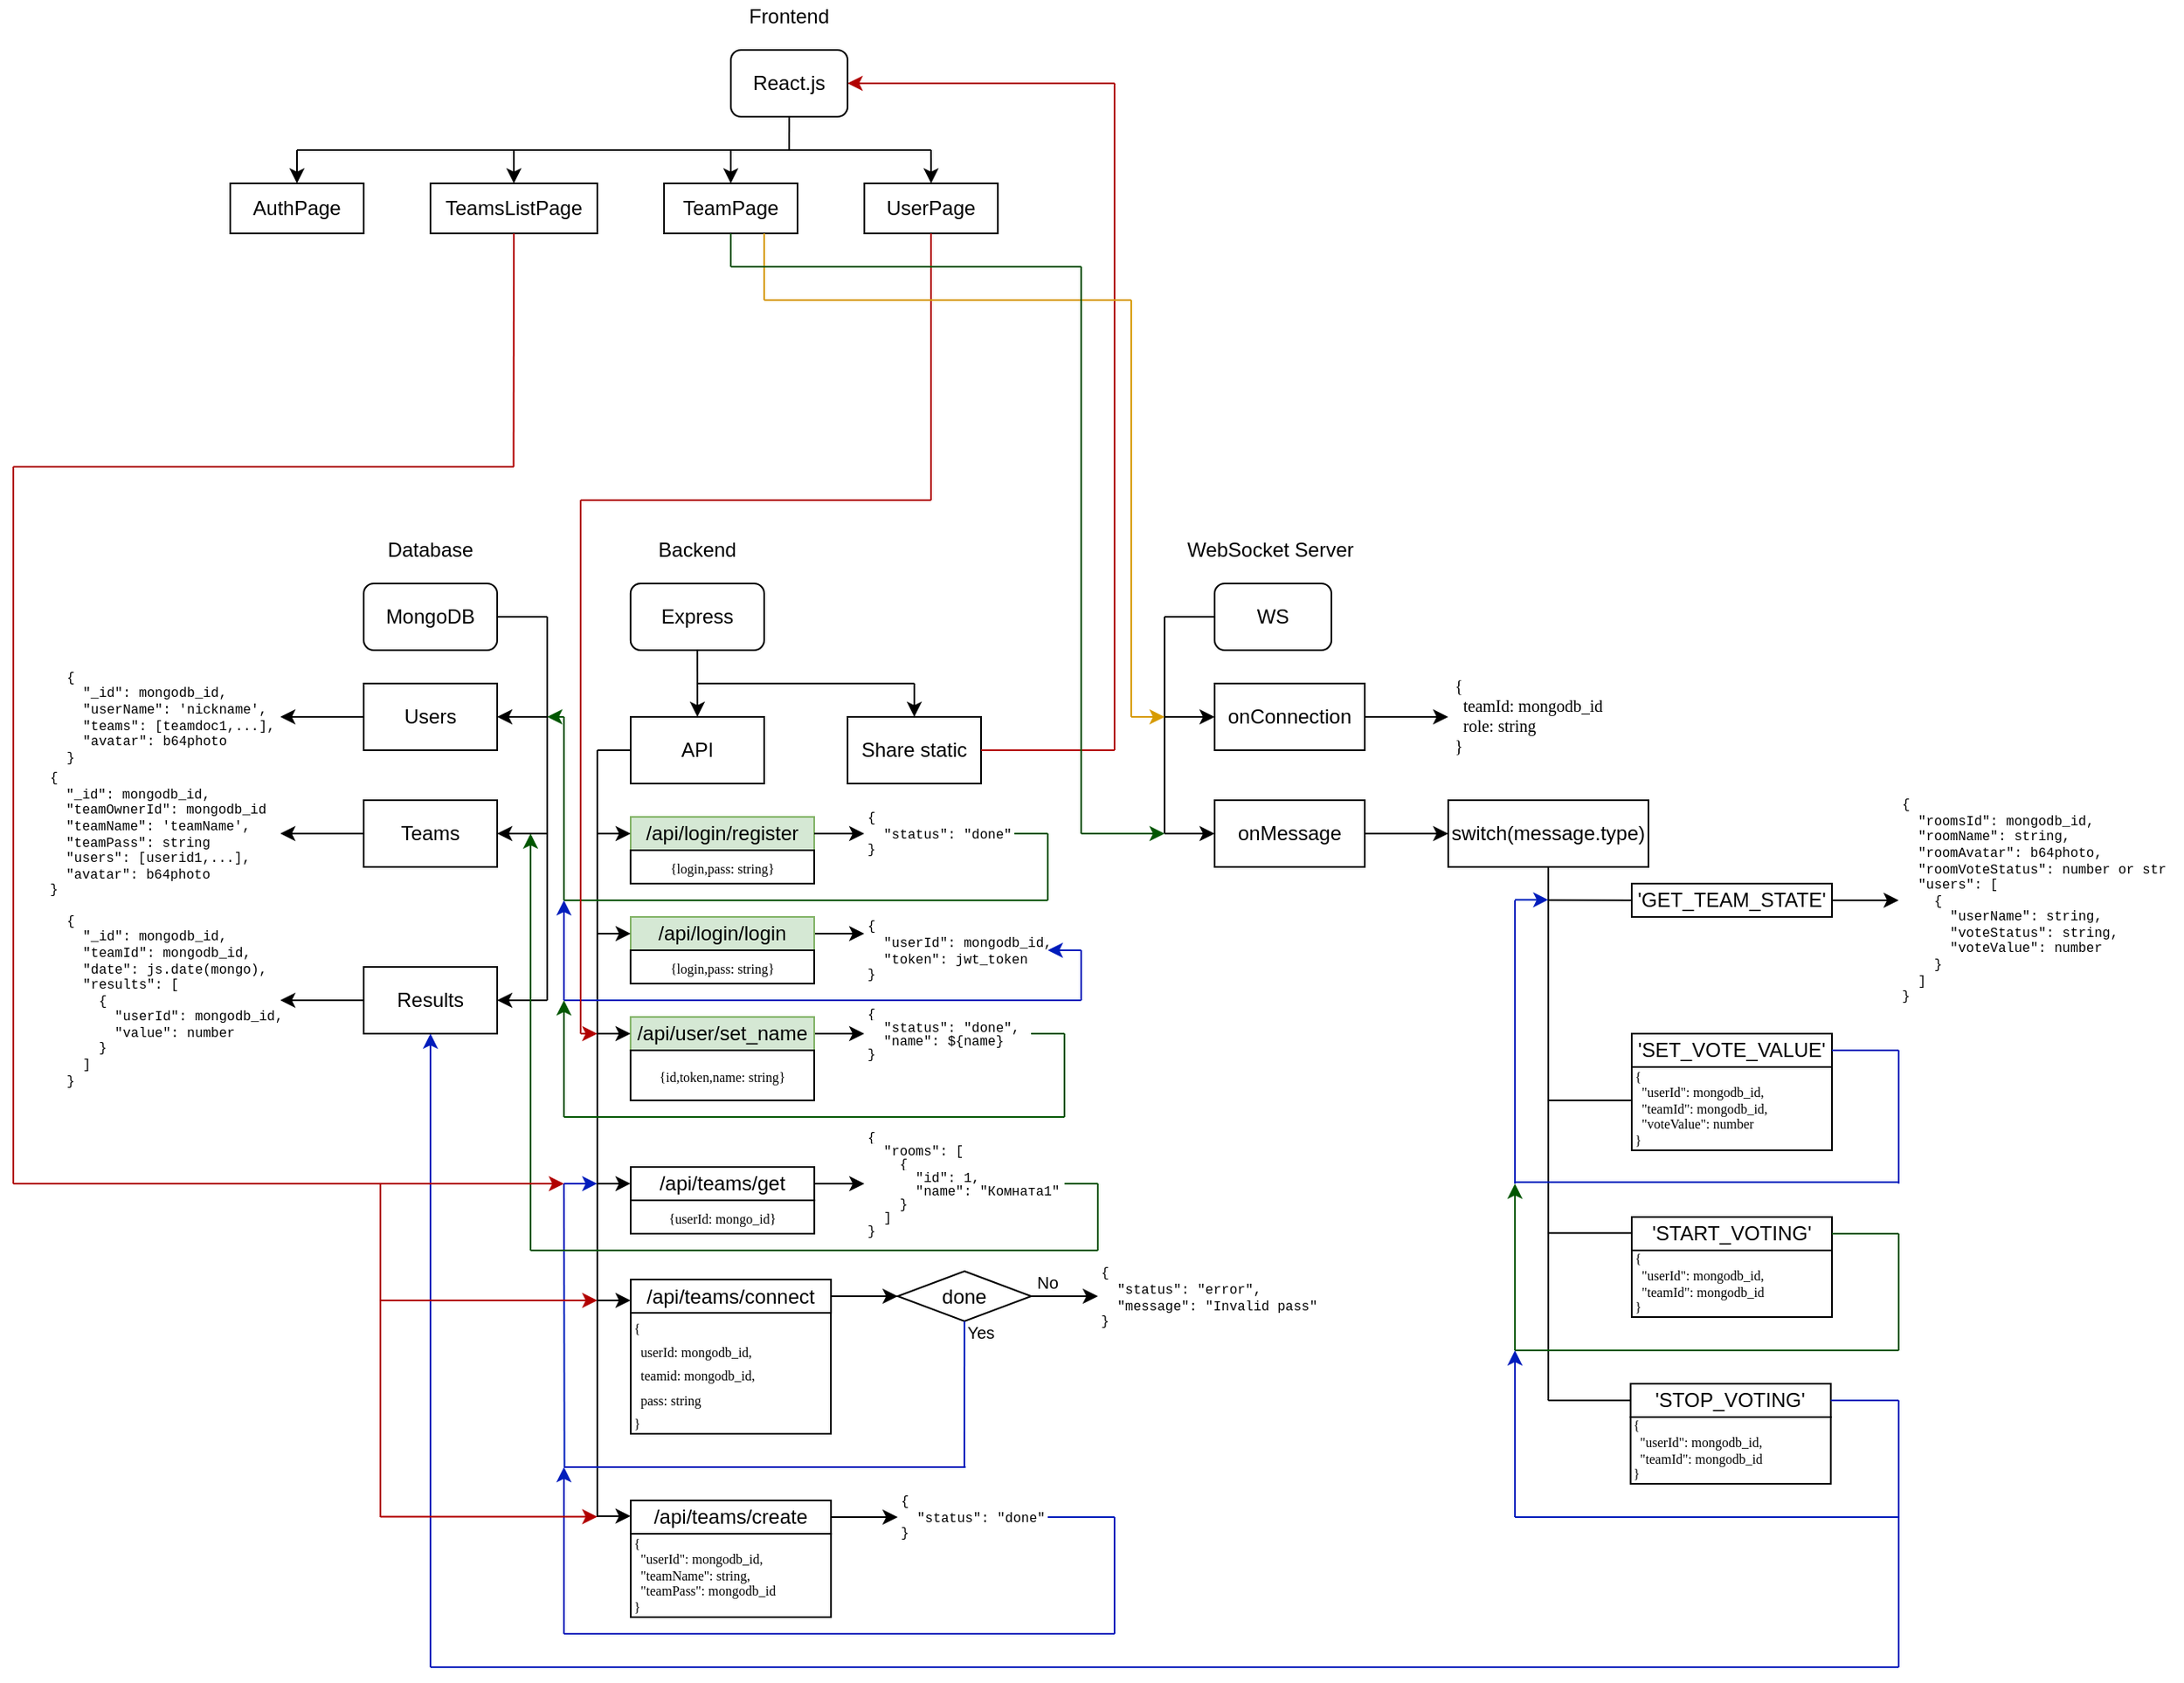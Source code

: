 <mxfile version="12.4.2" type="device" pages="1"><diagram id="oqWK3I_0CHw4mxPbnRMD" name="Planning Poker"><mxGraphModel dx="677" dy="1560" grid="1" gridSize="10" guides="1" tooltips="1" connect="1" arrows="1" fold="1" page="1" pageScale="1" pageWidth="827" pageHeight="1169" math="0" shadow="0"><root><mxCell id="0"/><mxCell id="1" parent="0"/><mxCell id="MlrkvSgmMWISYSeaWfEt-1" value="Backend" style="text;html=1;strokeColor=none;fillColor=none;align=center;verticalAlign=middle;whiteSpace=wrap;rounded=0;" parent="1" vertex="1"><mxGeometry x="550" y="-800" width="60" height="20" as="geometry"/></mxCell><mxCell id="MlrkvSgmMWISYSeaWfEt-4" value="WS" style="rounded=1;whiteSpace=wrap;html=1;" parent="1" vertex="1"><mxGeometry x="890" y="-770" width="70" height="40" as="geometry"/></mxCell><mxCell id="MlrkvSgmMWISYSeaWfEt-18" style="edgeStyle=orthogonalEdgeStyle;rounded=0;orthogonalLoop=1;jettySize=auto;html=1;exitX=1;exitY=0.5;exitDx=0;exitDy=0;entryX=0;entryY=0.5;entryDx=0;entryDy=0;" parent="1" source="MlrkvSgmMWISYSeaWfEt-16" edge="1"><mxGeometry relative="1" as="geometry"><mxPoint x="1030" y="-690" as="targetPoint"/></mxGeometry></mxCell><mxCell id="MlrkvSgmMWISYSeaWfEt-16" value="onConnection" style="rounded=0;whiteSpace=wrap;html=1;" parent="1" vertex="1"><mxGeometry x="890" y="-710" width="90" height="40" as="geometry"/></mxCell><mxCell id="MlrkvSgmMWISYSeaWfEt-21" style="edgeStyle=orthogonalEdgeStyle;rounded=0;orthogonalLoop=1;jettySize=auto;html=1;exitX=1;exitY=0.5;exitDx=0;exitDy=0;entryX=0;entryY=0.5;entryDx=0;entryDy=0;" parent="1" source="MlrkvSgmMWISYSeaWfEt-19" target="MlrkvSgmMWISYSeaWfEt-20" edge="1"><mxGeometry relative="1" as="geometry"/></mxCell><mxCell id="MlrkvSgmMWISYSeaWfEt-19" value="onMessage" style="rounded=0;whiteSpace=wrap;html=1;" parent="1" vertex="1"><mxGeometry x="890" y="-640" width="90" height="40" as="geometry"/></mxCell><mxCell id="MlrkvSgmMWISYSeaWfEt-20" value="switch(message.type)" style="rounded=0;whiteSpace=wrap;html=1;" parent="1" vertex="1"><mxGeometry x="1030" y="-640" width="120" height="40" as="geometry"/></mxCell><mxCell id="MlrkvSgmMWISYSeaWfEt-22" value="" style="endArrow=none;html=1;entryX=0.5;entryY=1;entryDx=0;entryDy=0;" parent="1" target="MlrkvSgmMWISYSeaWfEt-20" edge="1"><mxGeometry width="50" height="50" relative="1" as="geometry"><mxPoint x="1090" y="-280" as="sourcePoint"/><mxPoint x="1083" y="-550" as="targetPoint"/></mxGeometry></mxCell><mxCell id="MlrkvSgmMWISYSeaWfEt-23" value="" style="endArrow=none;html=1;" parent="1" edge="1"><mxGeometry width="50" height="50" relative="1" as="geometry"><mxPoint x="1090" y="-580.1" as="sourcePoint"/><mxPoint x="1140" y="-580.055" as="targetPoint"/></mxGeometry></mxCell><mxCell id="MlrkvSgmMWISYSeaWfEt-27" value="" style="endArrow=none;html=1;entryX=0;entryY=0.5;entryDx=0;entryDy=0;" parent="1" target="MlrkvSgmMWISYSeaWfEt-4" edge="1"><mxGeometry width="50" height="50" relative="1" as="geometry"><mxPoint x="860" y="-750" as="sourcePoint"/><mxPoint x="840" y="-740" as="targetPoint"/></mxGeometry></mxCell><mxCell id="MlrkvSgmMWISYSeaWfEt-28" value="" style="endArrow=none;html=1;" parent="1" edge="1"><mxGeometry width="50" height="50" relative="1" as="geometry"><mxPoint x="860" y="-620" as="sourcePoint"/><mxPoint x="860" y="-750" as="targetPoint"/></mxGeometry></mxCell><mxCell id="MlrkvSgmMWISYSeaWfEt-29" value="" style="endArrow=classic;html=1;entryX=0;entryY=0.5;entryDx=0;entryDy=0;" parent="1" target="MlrkvSgmMWISYSeaWfEt-16" edge="1"><mxGeometry width="50" height="50" relative="1" as="geometry"><mxPoint x="860" y="-690" as="sourcePoint"/><mxPoint x="910" y="-740" as="targetPoint"/></mxGeometry></mxCell><mxCell id="MlrkvSgmMWISYSeaWfEt-31" value="" style="endArrow=classic;html=1;entryX=0;entryY=0.5;entryDx=0;entryDy=0;" parent="1" target="MlrkvSgmMWISYSeaWfEt-19" edge="1"><mxGeometry width="50" height="50" relative="1" as="geometry"><mxPoint x="860" y="-620" as="sourcePoint"/><mxPoint x="910" y="-670" as="targetPoint"/></mxGeometry></mxCell><mxCell id="v33oi01ubIaCgKo_SP07-1" value="MongoDB" style="rounded=1;whiteSpace=wrap;html=1;" parent="1" vertex="1"><mxGeometry x="380" y="-770" width="80" height="40" as="geometry"/></mxCell><mxCell id="v33oi01ubIaCgKo_SP07-2" value="Users" style="rounded=0;whiteSpace=wrap;html=1;" parent="1" vertex="1"><mxGeometry x="380" y="-710" width="80" height="40" as="geometry"/></mxCell><mxCell id="v33oi01ubIaCgKo_SP07-3" value="" style="endArrow=none;html=1;exitX=1;exitY=0.5;exitDx=0;exitDy=0;" parent="1" source="v33oi01ubIaCgKo_SP07-1" edge="1"><mxGeometry width="50" height="50" relative="1" as="geometry"><mxPoint x="480" y="-760" as="sourcePoint"/><mxPoint x="490" y="-750" as="targetPoint"/></mxGeometry></mxCell><mxCell id="v33oi01ubIaCgKo_SP07-4" value="" style="endArrow=none;html=1;" parent="1" edge="1"><mxGeometry width="50" height="50" relative="1" as="geometry"><mxPoint x="490" y="-520" as="sourcePoint"/><mxPoint x="490" y="-750" as="targetPoint"/></mxGeometry></mxCell><mxCell id="v33oi01ubIaCgKo_SP07-5" value="" style="endArrow=classic;html=1;entryX=1;entryY=0.5;entryDx=0;entryDy=0;" parent="1" target="v33oi01ubIaCgKo_SP07-2" edge="1"><mxGeometry width="50" height="50" relative="1" as="geometry"><mxPoint x="490" y="-690" as="sourcePoint"/><mxPoint x="230" y="-750" as="targetPoint"/></mxGeometry></mxCell><mxCell id="v33oi01ubIaCgKo_SP07-6" value="&amp;nbsp;" style="text;html=1;align=center;verticalAlign=middle;resizable=0;points=[];;autosize=1;" parent="1" vertex="1"><mxGeometry x="481" y="-660" width="20" height="20" as="geometry"/></mxCell><mxCell id="v33oi01ubIaCgKo_SP07-8" value="" style="endArrow=classic;html=1;exitX=0;exitY=0.5;exitDx=0;exitDy=0;entryX=1;entryY=0.5;entryDx=0;entryDy=0;" parent="1" source="v33oi01ubIaCgKo_SP07-2" target="v33oi01ubIaCgKo_SP07-12" edge="1"><mxGeometry width="50" height="50" relative="1" as="geometry"><mxPoint x="200" y="-730" as="sourcePoint"/><mxPoint x="330" y="-690" as="targetPoint"/></mxGeometry></mxCell><mxCell id="v33oi01ubIaCgKo_SP07-11" value="Database" style="text;html=1;strokeColor=none;fillColor=none;align=center;verticalAlign=middle;whiteSpace=wrap;rounded=0;" parent="1" vertex="1"><mxGeometry x="390" y="-800" width="60" height="20" as="geometry"/></mxCell><mxCell id="v33oi01ubIaCgKo_SP07-12" value="&lt;div style=&quot;font-family: &amp;#34;jetbrains mono&amp;#34; , &amp;#34;consolas&amp;#34; , &amp;#34;courier new&amp;#34; , monospace ; line-height: 120% ; white-space: pre ; font-size: 8px&quot;&gt;&lt;div&gt;&lt;span style=&quot;background-color: rgb(255 , 255 , 255)&quot;&gt;{&lt;/span&gt;&lt;/div&gt;&lt;div&gt;&lt;span style=&quot;background-color: rgb(255 , 255 , 255)&quot;&gt;&amp;nbsp;&amp;nbsp;&quot;_id&quot;: mongodb_id,&lt;/span&gt;&lt;/div&gt;&lt;div&gt;&lt;span style=&quot;background-color: rgb(255 , 255 , 255)&quot;&gt;  &quot;userName&quot;: 'nickname',&lt;/span&gt;&lt;/div&gt;&lt;div&gt;&lt;span style=&quot;background-color: rgb(255 , 255 , 255)&quot;&gt;  &quot;teams&quot;: [teamdoc1,...],&lt;/span&gt;&lt;/div&gt;&lt;div&gt;&lt;span style=&quot;background-color: rgb(255 , 255 , 255)&quot;&gt;  &quot;avatar&quot;: b64photo&lt;/span&gt;&lt;/div&gt;&lt;div&gt;&lt;span style=&quot;background-color: rgb(255 , 255 , 255)&quot;&gt;}&lt;/span&gt;&lt;/div&gt;&lt;/div&gt;" style="text;html=1;strokeColor=none;fillColor=none;align=left;verticalAlign=middle;whiteSpace=wrap;rounded=0;" parent="1" vertex="1"><mxGeometry x="200" y="-715" width="130" height="50" as="geometry"/></mxCell><mxCell id="v33oi01ubIaCgKo_SP07-16" style="edgeStyle=orthogonalEdgeStyle;rounded=0;orthogonalLoop=1;jettySize=auto;html=1;entryX=1;entryY=0.5;entryDx=0;entryDy=0;" parent="1" source="v33oi01ubIaCgKo_SP07-13" target="v33oi01ubIaCgKo_SP07-15" edge="1"><mxGeometry relative="1" as="geometry"/></mxCell><mxCell id="v33oi01ubIaCgKo_SP07-13" value="Teams" style="rounded=0;whiteSpace=wrap;html=1;" parent="1" vertex="1"><mxGeometry x="380" y="-640" width="80" height="40" as="geometry"/></mxCell><mxCell id="v33oi01ubIaCgKo_SP07-14" value="" style="endArrow=classic;html=1;entryX=1;entryY=0.5;entryDx=0;entryDy=0;" parent="1" target="v33oi01ubIaCgKo_SP07-13" edge="1"><mxGeometry width="50" height="50" relative="1" as="geometry"><mxPoint x="490" y="-620" as="sourcePoint"/><mxPoint x="560" y="-590" as="targetPoint"/></mxGeometry></mxCell><mxCell id="v33oi01ubIaCgKo_SP07-15" value="&lt;div style=&quot;font-family: &amp;#34;jetbrains mono&amp;#34; , &amp;#34;consolas&amp;#34; , &amp;#34;courier new&amp;#34; , monospace ; line-height: 120% ; white-space: pre ; font-size: 8px&quot;&gt;&lt;div&gt;&lt;span style=&quot;background-color: rgb(255 , 255 , 255)&quot;&gt;{&lt;/span&gt;&lt;/div&gt;&lt;div&gt;&lt;span style=&quot;background-color: rgb(255 , 255 , 255)&quot;&gt;&amp;nbsp;&amp;nbsp;&quot;_id&quot;: mongodb_id,&lt;/span&gt;&lt;/div&gt;&lt;div&gt;&lt;span style=&quot;background-color: rgb(255 , 255 , 255)&quot;&gt;  &quot;teamOwnerId&quot;: mongodb_id&lt;/span&gt;&lt;/div&gt;&lt;div&gt;&lt;span style=&quot;background-color: rgb(255 , 255 , 255)&quot;&gt;  &quot;teamName&quot;: 'teamName',&lt;/span&gt;&lt;/div&gt;&lt;div&gt;&lt;span style=&quot;background-color: rgb(255 , 255 , 255)&quot;&gt;  &quot;teamPass&quot;: string&lt;/span&gt;&lt;/div&gt;&lt;div&gt;&lt;span style=&quot;background-color: rgb(255 , 255 , 255)&quot;&gt;  &quot;users&quot;: [userid1,...],&lt;/span&gt;&lt;/div&gt;&lt;div&gt;&lt;span style=&quot;background-color: rgb(255 , 255 , 255)&quot;&gt;  &quot;avatar&quot;: b64photo&lt;/span&gt;&lt;/div&gt;&lt;div&gt;&lt;span style=&quot;background-color: rgb(255 , 255 , 255)&quot;&gt;}&lt;/span&gt;&lt;/div&gt;&lt;/div&gt;" style="text;html=1;strokeColor=none;fillColor=none;align=left;verticalAlign=middle;whiteSpace=wrap;rounded=0;" parent="1" vertex="1"><mxGeometry x="190" y="-657.5" width="140" height="75" as="geometry"/></mxCell><mxCell id="v33oi01ubIaCgKo_SP07-20" style="edgeStyle=orthogonalEdgeStyle;rounded=0;orthogonalLoop=1;jettySize=auto;html=1;entryX=1;entryY=0.5;entryDx=0;entryDy=0;" parent="1" source="v33oi01ubIaCgKo_SP07-17" target="v33oi01ubIaCgKo_SP07-19" edge="1"><mxGeometry relative="1" as="geometry"/></mxCell><mxCell id="v33oi01ubIaCgKo_SP07-17" value="Results" style="rounded=0;whiteSpace=wrap;html=1;" parent="1" vertex="1"><mxGeometry x="380" y="-540" width="80" height="40" as="geometry"/></mxCell><mxCell id="v33oi01ubIaCgKo_SP07-18" value="" style="endArrow=classic;html=1;entryX=1;entryY=0.5;entryDx=0;entryDy=0;" parent="1" target="v33oi01ubIaCgKo_SP07-17" edge="1"><mxGeometry width="50" height="50" relative="1" as="geometry"><mxPoint x="490" y="-520" as="sourcePoint"/><mxPoint x="540" y="-620" as="targetPoint"/></mxGeometry></mxCell><mxCell id="v33oi01ubIaCgKo_SP07-19" value="&lt;div style=&quot;font-family: &amp;#34;jetbrains mono&amp;#34; , &amp;#34;consolas&amp;#34; , &amp;#34;courier new&amp;#34; , monospace ; line-height: 120% ; white-space: pre ; font-size: 8px&quot;&gt;&lt;div&gt;&lt;span style=&quot;background-color: rgb(255 , 255 , 255)&quot;&gt;{&lt;/span&gt;&lt;/div&gt;&lt;div&gt;&lt;span style=&quot;background-color: rgb(255 , 255 , 255)&quot;&gt;&amp;nbsp;&amp;nbsp;&quot;_id&quot;: mongodb_id,&lt;/span&gt;&lt;/div&gt;&lt;div&gt;&lt;span style=&quot;background-color: rgb(255 , 255 , 255)&quot;&gt;  &quot;teamId&quot;: mongodb_id,&lt;/span&gt;&lt;/div&gt;&lt;div&gt;&lt;span style=&quot;background-color: rgb(255 , 255 , 255)&quot;&gt;  &quot;date&quot;: js.date(mongo),&lt;/span&gt;&lt;/div&gt;&lt;div&gt;&lt;span style=&quot;background-color: rgb(255 , 255 , 255)&quot;&gt;  &quot;results&quot;: [&lt;/span&gt;&lt;/div&gt;&lt;div&gt;&lt;span style=&quot;background-color: rgb(255 , 255 , 255)&quot;&gt;    {&lt;/span&gt;&lt;/div&gt;&lt;div&gt;&lt;span style=&quot;background-color: rgb(255 , 255 , 255)&quot;&gt;      &quot;userId&quot;: &lt;/span&gt;&lt;span style=&quot;background-color: rgb(255 , 255 , 255)&quot;&gt;mongodb_id,&lt;/span&gt;&lt;/div&gt;&lt;div&gt;&lt;span style=&quot;background-color: rgb(255 , 255 , 255)&quot;&gt;      &quot;value&quot;: number&lt;/span&gt;&lt;/div&gt;&lt;div&gt;&lt;span style=&quot;background-color: rgb(255 , 255 , 255)&quot;&gt;    }&lt;/span&gt;&lt;/div&gt;&lt;div&gt;&lt;span style=&quot;background-color: rgb(255 , 255 , 255)&quot;&gt;  ]&lt;/span&gt;&lt;/div&gt;&lt;div&gt;&lt;span style=&quot;background-color: rgb(255 , 255 , 255)&quot;&gt;}&lt;/span&gt;&lt;/div&gt;&lt;/div&gt;" style="text;html=1;strokeColor=none;fillColor=none;align=left;verticalAlign=middle;whiteSpace=wrap;rounded=0;" parent="1" vertex="1"><mxGeometry x="200" y="-570" width="130" height="100" as="geometry"/></mxCell><mxCell id="v33oi01ubIaCgKo_SP07-22" value="" style="endArrow=none;html=1;entryX=0;entryY=0.5;entryDx=0;entryDy=0;" parent="1" edge="1"><mxGeometry width="50" height="50" relative="1" as="geometry"><mxPoint x="1090" y="-460" as="sourcePoint"/><mxPoint x="1140" y="-460" as="targetPoint"/></mxGeometry></mxCell><mxCell id="v33oi01ubIaCgKo_SP07-36" value="" style="endArrow=none;html=1;fillColor=#0050ef;strokeColor=#001DBC;" parent="1" edge="1"><mxGeometry width="50" height="50" relative="1" as="geometry"><mxPoint x="500.31" y="-240" as="sourcePoint"/><mxPoint x="500" y="-410" as="targetPoint"/></mxGeometry></mxCell><mxCell id="v33oi01ubIaCgKo_SP07-45" style="edgeStyle=orthogonalEdgeStyle;rounded=0;orthogonalLoop=1;jettySize=auto;html=1;exitX=1;exitY=0.5;exitDx=0;exitDy=0;entryX=0;entryY=0.5;entryDx=0;entryDy=0;" parent="1" source="v33oi01ubIaCgKo_SP07-39" target="v33oi01ubIaCgKo_SP07-44" edge="1"><mxGeometry relative="1" as="geometry"/></mxCell><mxCell id="v33oi01ubIaCgKo_SP07-39" value="'GET_TEAM_STATE'" style="text;html=1;strokeColor=#000000;fillColor=none;align=center;verticalAlign=middle;whiteSpace=wrap;rounded=0;" parent="1" vertex="1"><mxGeometry x="1140" y="-590" width="120" height="20" as="geometry"/></mxCell><mxCell id="v33oi01ubIaCgKo_SP07-44" value="&lt;div style=&quot;font-family: &amp;#34;jetbrains mono&amp;#34; , &amp;#34;consolas&amp;#34; , &amp;#34;courier new&amp;#34; , monospace ; line-height: 120% ; white-space: pre ; font-size: 8px&quot;&gt;&lt;div&gt;&lt;span style=&quot;background-color: rgb(255 , 255 , 255)&quot;&gt;{&lt;/span&gt;&lt;/div&gt;&lt;div&gt;&lt;span style=&quot;background-color: rgb(255 , 255 , 255)&quot;&gt;&amp;nbsp;&amp;nbsp;&quot;roomsId&quot;:&amp;nbsp;mongodb_id,&lt;/span&gt;&lt;/div&gt;&lt;div&gt;&lt;span style=&quot;background-color: rgb(255 , 255 , 255)&quot;&gt;  &quot;roomName&quot;: string,&lt;/span&gt;&lt;/div&gt;&lt;div&gt;&lt;span style=&quot;background-color: rgb(255 , 255 , 255)&quot;&gt;  &quot;roomAvatar&quot;: b64photo,&lt;/span&gt;&lt;/div&gt;&lt;div&gt;&lt;span style=&quot;background-color: rgb(255 , 255 , 255)&quot;&gt;  &quot;roomVoteStatus&quot;: number or str&lt;/span&gt;&lt;/div&gt;&lt;div&gt;&lt;span style=&quot;background-color: rgb(255 , 255 , 255)&quot;&gt;  &quot;users&quot;: [&lt;/span&gt;&lt;/div&gt;&lt;div&gt;&lt;span style=&quot;background-color: rgb(255 , 255 , 255)&quot;&gt;    {&lt;/span&gt;&lt;/div&gt;&lt;div&gt;&lt;span style=&quot;background-color: rgb(255 , 255 , 255)&quot;&gt;      &quot;userName&quot;: string,&lt;/span&gt;&lt;/div&gt;&lt;div&gt;&lt;span style=&quot;background-color: rgb(255 , 255 , 255)&quot;&gt;      &quot;voteStatus&quot;: string,&lt;/span&gt;&lt;/div&gt;&lt;div&gt;&lt;span style=&quot;background-color: rgb(255 , 255 , 255)&quot;&gt;      &quot;voteValue&quot;: number &lt;/span&gt;&lt;/div&gt;&lt;div&gt;&lt;span style=&quot;background-color: rgb(255 , 255 , 255)&quot;&gt;    }&lt;/span&gt;&lt;/div&gt;&lt;div&gt;&lt;span style=&quot;background-color: rgb(255 , 255 , 255)&quot;&gt;  ]&lt;/span&gt;&lt;/div&gt;&lt;div&gt;&lt;span style=&quot;background-color: rgb(255 , 255 , 255)&quot;&gt;}&lt;/span&gt;&lt;/div&gt;&lt;/div&gt;" style="text;html=1;strokeColor=none;fillColor=none;align=left;verticalAlign=middle;whiteSpace=wrap;rounded=0;" parent="1" vertex="1"><mxGeometry x="1300" y="-640" width="170" height="120" as="geometry"/></mxCell><mxCell id="v33oi01ubIaCgKo_SP07-46" value="&lt;div style=&quot;line-height: 120% ; white-space: pre ; font-size: 10px&quot;&gt;&lt;font face=&quot;JetBrains Mono&quot;&gt;&lt;span style=&quot;white-space: normal&quot;&gt;{&lt;/span&gt;&lt;br style=&quot;white-space: normal&quot;&gt;&lt;span style=&quot;white-space: normal&quot;&gt;&amp;nbsp; teamId: mongodb_id&lt;/span&gt;&lt;br style=&quot;white-space: normal&quot;&gt;&lt;span style=&quot;white-space: normal&quot;&gt;&amp;nbsp; role: string&lt;/span&gt;&lt;br style=&quot;white-space: normal&quot;&gt;&lt;span style=&quot;white-space: normal&quot;&gt;}&lt;/span&gt;&lt;/font&gt;&lt;font face=&quot;jetbrains mono, consolas, courier new, monospace&quot;&gt;&lt;br&gt;&lt;/font&gt;&lt;/div&gt;" style="text;html=1;strokeColor=none;fillColor=none;align=left;verticalAlign=middle;whiteSpace=wrap;rounded=0;" parent="1" vertex="1"><mxGeometry x="1031.5" y="-715" width="130" height="50" as="geometry"/></mxCell><mxCell id="Oaos-0lOZ_Vp9JXJW6OH-1" value="'SET_VOTE_VALUE'" style="text;html=1;strokeColor=#000000;fillColor=none;align=center;verticalAlign=middle;whiteSpace=wrap;rounded=0;" parent="1" vertex="1"><mxGeometry x="1140" y="-500" width="120" height="20" as="geometry"/></mxCell><mxCell id="Oaos-0lOZ_Vp9JXJW6OH-4" value="&lt;div style=&quot;line-height: 120% ; white-space: pre ; font-size: 8px&quot;&gt;&lt;div&gt;&lt;span style=&quot;background-color: rgb(255 , 255 , 255)&quot;&gt;{&lt;/span&gt;&lt;/div&gt;&lt;div&gt;&lt;span style=&quot;background-color: rgb(255 , 255 , 255)&quot;&gt;&amp;nbsp;&amp;nbsp;&quot;userId&quot;:&amp;nbsp;mongodb_id,&lt;/span&gt;&lt;/div&gt;&lt;div&gt;&lt;span style=&quot;background-color: rgb(255 , 255 , 255)&quot;&gt;  &quot;teamId&quot;: &lt;/span&gt;&lt;span style=&quot;background-color: rgb(255 , 255 , 255)&quot;&gt;mongodb_id&lt;/span&gt;&lt;span style=&quot;background-color: rgb(255 , 255 , 255)&quot;&gt;,&lt;/span&gt;&lt;/div&gt;&lt;div&gt;&lt;span style=&quot;background-color: rgb(255 , 255 , 255)&quot;&gt;  &quot;voteValue&quot;: number&lt;/span&gt;&lt;/div&gt;&lt;div&gt;&lt;span style=&quot;background-color: rgb(255 , 255 , 255)&quot;&gt;}&lt;/span&gt;&lt;/div&gt;&lt;/div&gt;" style="text;html=1;strokeColor=#000000;fillColor=none;align=left;verticalAlign=middle;whiteSpace=wrap;rounded=0;fontFamily=JetBrains Mono;" parent="1" vertex="1"><mxGeometry x="1140" y="-480" width="120" height="50" as="geometry"/></mxCell><mxCell id="Oaos-0lOZ_Vp9JXJW6OH-5" value="" style="endArrow=none;html=1;exitX=1;exitY=0.5;exitDx=0;exitDy=0;fillColor=#0050ef;strokeColor=#001DBC;" parent="1" source="Oaos-0lOZ_Vp9JXJW6OH-1" edge="1"><mxGeometry width="50" height="50" relative="1" as="geometry"><mxPoint x="1360" y="-220" as="sourcePoint"/><mxPoint x="1300" y="-490" as="targetPoint"/></mxGeometry></mxCell><mxCell id="Oaos-0lOZ_Vp9JXJW6OH-6" value="" style="endArrow=none;html=1;fillColor=#0050ef;strokeColor=#001DBC;" parent="1" edge="1"><mxGeometry width="50" height="50" relative="1" as="geometry"><mxPoint x="1300" y="-410" as="sourcePoint"/><mxPoint x="1300" y="-490" as="targetPoint"/></mxGeometry></mxCell><mxCell id="Oaos-0lOZ_Vp9JXJW6OH-7" value="" style="endArrow=none;html=1;fillColor=#0050ef;strokeColor=#001DBC;" parent="1" edge="1"><mxGeometry width="50" height="50" relative="1" as="geometry"><mxPoint x="1070" y="-410.83" as="sourcePoint"/><mxPoint x="1300" y="-410.83" as="targetPoint"/></mxGeometry></mxCell><mxCell id="Oaos-0lOZ_Vp9JXJW6OH-8" value="" style="endArrow=none;html=1;fillColor=#0050ef;strokeColor=#001DBC;" parent="1" edge="1"><mxGeometry width="50" height="50" relative="1" as="geometry"><mxPoint x="1070" y="-410.0" as="sourcePoint"/><mxPoint x="1070" y="-580" as="targetPoint"/></mxGeometry></mxCell><mxCell id="Oaos-0lOZ_Vp9JXJW6OH-9" value="" style="endArrow=classic;html=1;fillColor=#0050ef;strokeColor=#001DBC;" parent="1" edge="1"><mxGeometry width="50" height="50" relative="1" as="geometry"><mxPoint x="1070" y="-580.29" as="sourcePoint"/><mxPoint x="1090" y="-580.29" as="targetPoint"/></mxGeometry></mxCell><mxCell id="B902b1AEqT6M-27UrcJr-45" style="edgeStyle=orthogonalEdgeStyle;rounded=0;orthogonalLoop=1;jettySize=auto;html=1;exitX=1;exitY=0.5;exitDx=0;exitDy=0;entryX=0;entryY=0.5;entryDx=0;entryDy=0;" parent="1" source="B902b1AEqT6M-27UrcJr-1" target="B902b1AEqT6M-27UrcJr-44" edge="1"><mxGeometry relative="1" as="geometry"/></mxCell><mxCell id="B902b1AEqT6M-27UrcJr-1" value="/api/teams/create" style="text;html=1;strokeColor=#000000;fillColor=none;align=center;verticalAlign=middle;whiteSpace=wrap;rounded=0;" parent="1" vertex="1"><mxGeometry x="540.07" y="-220" width="120" height="20" as="geometry"/></mxCell><mxCell id="B902b1AEqT6M-27UrcJr-2" value="&lt;div style=&quot;line-height: 120% ; white-space: pre ; font-size: 8px&quot;&gt;&lt;div&gt;&lt;span style=&quot;background-color: rgb(255 , 255 , 255)&quot;&gt;{&lt;/span&gt;&lt;/div&gt;&lt;div&gt;&lt;span style=&quot;background-color: rgb(255 , 255 , 255)&quot;&gt;&amp;nbsp;&amp;nbsp;&quot;userId&quot;:&amp;nbsp;mongodb_id,&lt;/span&gt;&lt;/div&gt;&lt;div&gt;&lt;span style=&quot;background-color: rgb(255 , 255 , 255)&quot;&gt;  &quot;teamName&quot;: string,&lt;/span&gt;&lt;/div&gt;&lt;div&gt;&lt;span style=&quot;background-color: rgb(255 , 255 , 255)&quot;&gt;  &quot;teamPass&quot;: &lt;/span&gt;&lt;span style=&quot;background-color: rgb(255 , 255 , 255)&quot;&gt;mongodb_id&lt;/span&gt;&lt;/div&gt;&lt;div&gt;&lt;span style=&quot;background-color: rgb(255 , 255 , 255)&quot;&gt;}&lt;/span&gt;&lt;/div&gt;&lt;/div&gt;" style="text;html=1;strokeColor=#000000;fillColor=none;align=left;verticalAlign=middle;whiteSpace=wrap;rounded=0;fontFamily=JetBrains Mono;" parent="1" vertex="1"><mxGeometry x="540.07" y="-200" width="120" height="50" as="geometry"/></mxCell><mxCell id="B902b1AEqT6M-27UrcJr-3" value="Express" style="rounded=1;whiteSpace=wrap;html=1;" parent="1" vertex="1"><mxGeometry x="539.93" y="-770" width="80.07" height="40" as="geometry"/></mxCell><mxCell id="B902b1AEqT6M-27UrcJr-4" value="API" style="rounded=0;whiteSpace=wrap;html=1;" parent="1" vertex="1"><mxGeometry x="540" y="-690" width="80" height="40" as="geometry"/></mxCell><mxCell id="B902b1AEqT6M-27UrcJr-5" value="" style="endArrow=none;html=1;entryX=0.5;entryY=1;entryDx=0;entryDy=0;" parent="1" target="B902b1AEqT6M-27UrcJr-3" edge="1"><mxGeometry width="50" height="50" relative="1" as="geometry"><mxPoint x="580" y="-710" as="sourcePoint"/><mxPoint x="700" y="-700" as="targetPoint"/></mxGeometry></mxCell><mxCell id="B902b1AEqT6M-27UrcJr-6" value="" style="endArrow=none;html=1;" parent="1" edge="1"><mxGeometry width="50" height="50" relative="1" as="geometry"><mxPoint x="580" y="-710" as="sourcePoint"/><mxPoint x="710" y="-710" as="targetPoint"/></mxGeometry></mxCell><mxCell id="B902b1AEqT6M-27UrcJr-7" value="" style="endArrow=classic;html=1;entryX=0.5;entryY=0;entryDx=0;entryDy=0;" parent="1" target="B902b1AEqT6M-27UrcJr-4" edge="1"><mxGeometry width="50" height="50" relative="1" as="geometry"><mxPoint x="580" y="-710" as="sourcePoint"/><mxPoint x="750" y="-670" as="targetPoint"/></mxGeometry></mxCell><mxCell id="B902b1AEqT6M-27UrcJr-8" value="" style="endArrow=none;html=1;entryX=0;entryY=0.5;entryDx=0;entryDy=0;" parent="1" target="B902b1AEqT6M-27UrcJr-4" edge="1"><mxGeometry width="50" height="50" relative="1" as="geometry"><mxPoint x="520" y="-670" as="sourcePoint"/><mxPoint x="580" y="-590" as="targetPoint"/></mxGeometry></mxCell><mxCell id="B902b1AEqT6M-27UrcJr-9" value="" style="endArrow=none;html=1;" parent="1" edge="1"><mxGeometry width="50" height="50" relative="1" as="geometry"><mxPoint x="520" y="-210" as="sourcePoint"/><mxPoint x="520" y="-670" as="targetPoint"/></mxGeometry></mxCell><mxCell id="B902b1AEqT6M-27UrcJr-10" value="/api/login/register" style="rounded=0;whiteSpace=wrap;html=1;fillColor=#d5e8d4;strokeColor=#82b366;" parent="1" vertex="1"><mxGeometry x="540" y="-630" width="110" height="20" as="geometry"/></mxCell><mxCell id="B902b1AEqT6M-27UrcJr-11" value="" style="endArrow=classic;html=1;entryX=0;entryY=0.5;entryDx=0;entryDy=0;" parent="1" target="B902b1AEqT6M-27UrcJr-10" edge="1"><mxGeometry width="50" height="50" relative="1" as="geometry"><mxPoint x="520" y="-620" as="sourcePoint"/><mxPoint x="650" y="-560" as="targetPoint"/></mxGeometry></mxCell><mxCell id="B902b1AEqT6M-27UrcJr-12" value="&lt;font style=&quot;font-size: 8px&quot; face=&quot;JetBrains Mono&quot;&gt;{login,pass: string}&lt;/font&gt;" style="text;html=1;strokeColor=#000000;fillColor=none;align=center;verticalAlign=middle;whiteSpace=wrap;rounded=0;" parent="1" vertex="1"><mxGeometry x="539.93" y="-610" width="110.07" height="20" as="geometry"/></mxCell><mxCell id="B902b1AEqT6M-27UrcJr-13" value="" style="endArrow=classic;html=1;exitX=1;exitY=0.5;exitDx=0;exitDy=0;" parent="1" source="B902b1AEqT6M-27UrcJr-10" edge="1"><mxGeometry width="50" height="50" relative="1" as="geometry"><mxPoint x="710" y="-560" as="sourcePoint"/><mxPoint x="680" y="-620" as="targetPoint"/></mxGeometry></mxCell><mxCell id="B902b1AEqT6M-27UrcJr-14" value="&lt;div style=&quot;font-family: &amp;#34;jetbrains mono&amp;#34; , &amp;#34;consolas&amp;#34; , &amp;#34;courier new&amp;#34; , monospace ; line-height: 120% ; white-space: pre ; font-size: 8px&quot;&gt;&lt;div&gt;&lt;span style=&quot;background-color: rgb(255 , 255 , 255)&quot;&gt;{&lt;/span&gt;&lt;/div&gt;&lt;div&gt;&lt;span style=&quot;background-color: rgb(255 , 255 , 255)&quot;&gt;&amp;nbsp;&amp;nbsp;&quot;status&quot;:&amp;nbsp;&quot;done&quot;&lt;/span&gt;&lt;/div&gt;&lt;div&gt;&lt;span style=&quot;background-color: rgb(255 , 255 , 255)&quot;&gt;}&lt;/span&gt;&lt;/div&gt;&lt;/div&gt;" style="text;html=1;strokeColor=none;fillColor=none;align=left;verticalAlign=middle;whiteSpace=wrap;rounded=0;" parent="1" vertex="1"><mxGeometry x="680" y="-633.75" width="90" height="27.5" as="geometry"/></mxCell><mxCell id="B902b1AEqT6M-27UrcJr-19" style="edgeStyle=orthogonalEdgeStyle;rounded=0;orthogonalLoop=1;jettySize=auto;html=1;exitX=1;exitY=0.5;exitDx=0;exitDy=0;entryX=0;entryY=0.25;entryDx=0;entryDy=0;" parent="1" source="B902b1AEqT6M-27UrcJr-15" target="B902b1AEqT6M-27UrcJr-18" edge="1"><mxGeometry relative="1" as="geometry"/></mxCell><mxCell id="B902b1AEqT6M-27UrcJr-15" value="/api/login/login" style="rounded=0;whiteSpace=wrap;html=1;fillColor=#d5e8d4;strokeColor=#82b366;" parent="1" vertex="1"><mxGeometry x="540" y="-570" width="110" height="20" as="geometry"/></mxCell><mxCell id="B902b1AEqT6M-27UrcJr-16" value="&lt;font style=&quot;font-size: 8px&quot; face=&quot;JetBrains Mono&quot;&gt;{login,pass: string}&lt;/font&gt;" style="text;html=1;strokeColor=#000000;fillColor=none;align=center;verticalAlign=middle;whiteSpace=wrap;rounded=0;" parent="1" vertex="1"><mxGeometry x="539.93" y="-550" width="110.07" height="20" as="geometry"/></mxCell><mxCell id="B902b1AEqT6M-27UrcJr-17" value="" style="endArrow=classic;html=1;entryX=0;entryY=0.5;entryDx=0;entryDy=0;" parent="1" target="B902b1AEqT6M-27UrcJr-15" edge="1"><mxGeometry width="50" height="50" relative="1" as="geometry"><mxPoint x="520" y="-560" as="sourcePoint"/><mxPoint x="590" y="-490" as="targetPoint"/></mxGeometry></mxCell><mxCell id="B902b1AEqT6M-27UrcJr-18" value="&lt;div style=&quot;font-family: &amp;#34;jetbrains mono&amp;#34; , &amp;#34;consolas&amp;#34; , &amp;#34;courier new&amp;#34; , monospace ; line-height: 120% ; white-space: pre ; font-size: 8px&quot;&gt;&lt;div&gt;&lt;span style=&quot;background-color: rgb(255 , 255 , 255)&quot;&gt;{&lt;/span&gt;&lt;/div&gt;&lt;div&gt;&lt;span style=&quot;background-color: rgb(255 , 255 , 255)&quot;&gt;&amp;nbsp;&amp;nbsp;&quot;userId&quot;:&amp;nbsp;mongodb_id,&lt;/span&gt;&lt;/div&gt;&lt;div&gt;&lt;span style=&quot;background-color: rgb(255 , 255 , 255)&quot;&gt;  &quot;token&quot;: jwt_token&lt;/span&gt;&lt;/div&gt;&lt;div&gt;&lt;span style=&quot;background-color: rgb(255 , 255 , 255)&quot;&gt;}&lt;/span&gt;&lt;/div&gt;&lt;/div&gt;" style="text;html=1;strokeColor=none;fillColor=none;align=left;verticalAlign=middle;whiteSpace=wrap;rounded=0;" parent="1" vertex="1"><mxGeometry x="680" y="-570" width="110" height="40" as="geometry"/></mxCell><mxCell id="B902b1AEqT6M-27UrcJr-20" value="Share static" style="rounded=0;whiteSpace=wrap;html=1;" parent="1" vertex="1"><mxGeometry x="670" y="-690" width="80" height="40" as="geometry"/></mxCell><mxCell id="B902b1AEqT6M-27UrcJr-21" value="" style="endArrow=classic;html=1;entryX=0.5;entryY=0;entryDx=0;entryDy=0;" parent="1" target="B902b1AEqT6M-27UrcJr-20" edge="1"><mxGeometry width="50" height="50" relative="1" as="geometry"><mxPoint x="710" y="-710" as="sourcePoint"/><mxPoint x="760" y="-760" as="targetPoint"/></mxGeometry></mxCell><mxCell id="B902b1AEqT6M-27UrcJr-22" value="&lt;div style=&quot;font-family: &amp;#34;jetbrains mono&amp;#34; , &amp;#34;consolas&amp;#34; , &amp;#34;courier new&amp;#34; , monospace ; line-height: 100% ; white-space: pre ; font-size: 8px&quot;&gt;&lt;div&gt;&lt;span style=&quot;background-color: rgb(255 , 255 , 255)&quot;&gt;{&lt;/span&gt;&lt;/div&gt;&lt;div&gt;&lt;span style=&quot;background-color: rgb(255 , 255 , 255)&quot;&gt;&amp;nbsp;&amp;nbsp;&quot;rooms&quot;:&amp;nbsp;[&lt;/span&gt;&lt;/div&gt;&lt;div&gt;&lt;span style=&quot;background-color: rgb(255 , 255 , 255)&quot;&gt;&amp;nbsp;&amp;nbsp;&amp;nbsp;&amp;nbsp;{&lt;/span&gt;&lt;/div&gt;&lt;div&gt;&lt;span style=&quot;background-color: rgb(255 , 255 , 255)&quot;&gt;&amp;nbsp;&amp;nbsp;&amp;nbsp;&amp;nbsp;&amp;nbsp;&amp;nbsp;&quot;id&quot;:&amp;nbsp;1,&lt;/span&gt;&lt;/div&gt;&lt;div&gt;&lt;span style=&quot;background-color: rgb(255 , 255 , 255)&quot;&gt;&amp;nbsp;&amp;nbsp;&amp;nbsp;&amp;nbsp;&amp;nbsp;&amp;nbsp;&quot;name&quot;:&amp;nbsp;&quot;Комната1&quot;&lt;/span&gt;&lt;/div&gt;&lt;div&gt;&lt;span style=&quot;background-color: rgb(255 , 255 , 255)&quot;&gt;&amp;nbsp;&amp;nbsp;&amp;nbsp;&amp;nbsp;}&lt;/span&gt;&lt;/div&gt;&lt;div&gt;&lt;span style=&quot;background-color: rgb(255 , 255 , 255)&quot;&gt;&amp;nbsp;&amp;nbsp;]&lt;/span&gt;&lt;/div&gt;&lt;div&gt;&lt;span style=&quot;background-color: rgb(255 , 255 , 255)&quot;&gt;}&lt;/span&gt;&lt;/div&gt;&lt;/div&gt;" style="text;html=1;strokeColor=none;fillColor=none;align=left;verticalAlign=middle;whiteSpace=wrap;rounded=0;" parent="1" vertex="1"><mxGeometry x="680.07" y="-445" width="120" height="70" as="geometry"/></mxCell><mxCell id="B902b1AEqT6M-27UrcJr-23" style="edgeStyle=orthogonalEdgeStyle;rounded=0;orthogonalLoop=1;jettySize=auto;html=1;exitX=1;exitY=0.5;exitDx=0;exitDy=0;entryX=0;entryY=0.5;entryDx=0;entryDy=0;" parent="1" source="B902b1AEqT6M-27UrcJr-24" target="B902b1AEqT6M-27UrcJr-22" edge="1"><mxGeometry relative="1" as="geometry"/></mxCell><mxCell id="B902b1AEqT6M-27UrcJr-24" value="/api/teams/get" style="text;html=1;strokeColor=#000000;fillColor=none;align=center;verticalAlign=middle;whiteSpace=wrap;rounded=0;" parent="1" vertex="1"><mxGeometry x="540.07" y="-420" width="110" height="20" as="geometry"/></mxCell><mxCell id="B902b1AEqT6M-27UrcJr-25" value="&lt;div style=&quot;font-family: &amp;#34;jetbrains mono&amp;#34; , &amp;#34;consolas&amp;#34; , &amp;#34;courier new&amp;#34; , monospace ; line-height: 100% ; white-space: pre ; font-size: 8px&quot;&gt;&lt;div&gt;&lt;span style=&quot;background-color: rgb(255 , 255 , 255)&quot;&gt;{&lt;/span&gt;&lt;/div&gt;&lt;div&gt;&lt;span style=&quot;background-color: rgb(255 , 255 , 255)&quot;&gt;&amp;nbsp;&amp;nbsp;&quot;status&quot;:&amp;nbsp;&quot;done&quot;,&lt;/span&gt;&lt;/div&gt;&lt;div&gt;&lt;span style=&quot;background-color: rgb(255 , 255 , 255)&quot;&gt;  &quot;name&quot;: ${name}&lt;/span&gt;&lt;/div&gt;&lt;div&gt;&lt;span style=&quot;background-color: rgb(255 , 255 , 255)&quot;&gt;}&lt;/span&gt;&lt;/div&gt;&lt;/div&gt;" style="text;html=1;strokeColor=none;fillColor=none;align=left;verticalAlign=middle;whiteSpace=wrap;rounded=0;" parent="1" vertex="1"><mxGeometry x="680" y="-517.5" width="100" height="35" as="geometry"/></mxCell><mxCell id="B902b1AEqT6M-27UrcJr-26" style="edgeStyle=orthogonalEdgeStyle;rounded=0;orthogonalLoop=1;jettySize=auto;html=1;exitX=1;exitY=0.5;exitDx=0;exitDy=0;entryX=0;entryY=0.5;entryDx=0;entryDy=0;" parent="1" source="B902b1AEqT6M-27UrcJr-27" target="B902b1AEqT6M-27UrcJr-25" edge="1"><mxGeometry relative="1" as="geometry"/></mxCell><mxCell id="B902b1AEqT6M-27UrcJr-27" value="/api/user/set_name" style="text;html=1;strokeColor=#82b366;fillColor=#d5e8d4;align=center;verticalAlign=middle;whiteSpace=wrap;rounded=0;" parent="1" vertex="1"><mxGeometry x="539.93" y="-510" width="110.07" height="20" as="geometry"/></mxCell><mxCell id="B902b1AEqT6M-27UrcJr-28" value="&lt;font style=&quot;font-size: 8px&quot; face=&quot;JetBrains Mono&quot;&gt;{id,token,name: string}&lt;/font&gt;" style="text;html=1;strokeColor=#000000;fillColor=none;align=center;verticalAlign=middle;whiteSpace=wrap;rounded=0;" parent="1" vertex="1"><mxGeometry x="539.93" y="-490" width="110.07" height="30" as="geometry"/></mxCell><mxCell id="B902b1AEqT6M-27UrcJr-29" value="&lt;font style=&quot;font-size: 8px&quot; face=&quot;JetBrains Mono&quot;&gt;{userId: mongo_id}&lt;/font&gt;" style="text;html=1;strokeColor=#000000;fillColor=none;align=center;verticalAlign=middle;whiteSpace=wrap;rounded=0;" parent="1" vertex="1"><mxGeometry x="540" y="-400" width="110.07" height="20" as="geometry"/></mxCell><mxCell id="B902b1AEqT6M-27UrcJr-30" value="/api/teams/connect" style="text;html=1;strokeColor=#000000;fillColor=none;align=center;verticalAlign=middle;whiteSpace=wrap;rounded=0;" parent="1" vertex="1"><mxGeometry x="540.07" y="-352.5" width="120" height="20" as="geometry"/></mxCell><mxCell id="B902b1AEqT6M-27UrcJr-31" value="&lt;font style=&quot;font-size: 8px&quot; face=&quot;JetBrains Mono&quot;&gt;{&lt;br&gt;&amp;nbsp; userId: mongodb_id,&lt;br&gt;&amp;nbsp; teamid: mongodb_id,&lt;br&gt;&amp;nbsp; pass: string&lt;br&gt;}&lt;/font&gt;" style="text;html=1;strokeColor=#000000;fillColor=none;align=left;verticalAlign=middle;whiteSpace=wrap;rounded=0;" parent="1" vertex="1"><mxGeometry x="540.07" y="-332.5" width="119.93" height="72.5" as="geometry"/></mxCell><mxCell id="B902b1AEqT6M-27UrcJr-32" value="" style="endArrow=classic;html=1;exitX=1;exitY=0.5;exitDx=0;exitDy=0;entryX=0;entryY=0.5;entryDx=0;entryDy=0;" parent="1" source="B902b1AEqT6M-27UrcJr-30" target="B902b1AEqT6M-27UrcJr-33" edge="1"><mxGeometry width="50" height="50" relative="1" as="geometry"><mxPoint x="730.07" y="-322.5" as="sourcePoint"/><mxPoint x="700.07" y="-342.5" as="targetPoint"/></mxGeometry></mxCell><mxCell id="B902b1AEqT6M-27UrcJr-33" value="done" style="rhombus;whiteSpace=wrap;html=1;" parent="1" vertex="1"><mxGeometry x="700.07" y="-357.5" width="80" height="30" as="geometry"/></mxCell><mxCell id="B902b1AEqT6M-27UrcJr-34" value="&lt;div style=&quot;font-family: &amp;#34;jetbrains mono&amp;#34; , &amp;#34;consolas&amp;#34; , &amp;#34;courier new&amp;#34; , monospace ; line-height: 120% ; white-space: pre ; font-size: 8px&quot;&gt;&lt;div&gt;&lt;span style=&quot;background-color: rgb(255 , 255 , 255)&quot;&gt;{&lt;/span&gt;&lt;/div&gt;&lt;div&gt;&lt;span style=&quot;background-color: rgb(255 , 255 , 255)&quot;&gt;&amp;nbsp;&amp;nbsp;&quot;status&quot;:&amp;nbsp;&quot;error&quot;,&lt;/span&gt;&lt;/div&gt;&lt;div&gt;&lt;span style=&quot;background-color: rgb(255 , 255 , 255)&quot;&gt;  &quot;message&quot;: &quot;Invalid pass&quot;&lt;/span&gt;&lt;/div&gt;&lt;div&gt;&lt;span style=&quot;background-color: rgb(255 , 255 , 255)&quot;&gt;}&lt;/span&gt;&lt;/div&gt;&lt;/div&gt;" style="text;html=1;strokeColor=none;fillColor=none;align=left;verticalAlign=middle;whiteSpace=wrap;rounded=0;" parent="1" vertex="1"><mxGeometry x="820.07" y="-360" width="139.93" height="35" as="geometry"/></mxCell><mxCell id="B902b1AEqT6M-27UrcJr-35" style="edgeStyle=orthogonalEdgeStyle;rounded=0;orthogonalLoop=1;jettySize=auto;html=1;exitX=1;exitY=0.5;exitDx=0;exitDy=0;entryX=0;entryY=0.5;entryDx=0;entryDy=0;" parent="1" source="B902b1AEqT6M-27UrcJr-33" target="B902b1AEqT6M-27UrcJr-34" edge="1"><mxGeometry relative="1" as="geometry"><mxPoint x="790.068" y="-342.259" as="sourcePoint"/></mxGeometry></mxCell><mxCell id="B902b1AEqT6M-27UrcJr-36" value="&lt;font style=&quot;font-size: 10px&quot;&gt;No&lt;/font&gt;" style="text;html=1;strokeColor=none;fillColor=none;align=center;verticalAlign=middle;whiteSpace=wrap;rounded=0;" parent="1" vertex="1"><mxGeometry x="780.07" y="-357.5" width="20" height="12" as="geometry"/></mxCell><mxCell id="B902b1AEqT6M-27UrcJr-37" value="" style="endArrow=none;html=1;entryX=0.5;entryY=1;entryDx=0;entryDy=0;fillColor=#0050ef;strokeColor=#001DBC;" parent="1" target="B902b1AEqT6M-27UrcJr-33" edge="1"><mxGeometry width="50" height="50" relative="1" as="geometry"><mxPoint x="740" y="-240" as="sourcePoint"/><mxPoint x="790.07" y="-282.5" as="targetPoint"/></mxGeometry></mxCell><mxCell id="B902b1AEqT6M-27UrcJr-38" value="&lt;font style=&quot;font-size: 10px&quot;&gt;Yes&lt;/font&gt;" style="text;html=1;strokeColor=none;fillColor=none;align=center;verticalAlign=middle;whiteSpace=wrap;rounded=0;" parent="1" vertex="1"><mxGeometry x="740.07" y="-327.5" width="20" height="12" as="geometry"/></mxCell><mxCell id="B902b1AEqT6M-27UrcJr-39" value="" style="endArrow=none;html=1;fillColor=#0050ef;strokeColor=#001DBC;" parent="1" edge="1"><mxGeometry width="50" height="50" relative="1" as="geometry"><mxPoint x="500" y="-240" as="sourcePoint"/><mxPoint x="740.76" y="-240.0" as="targetPoint"/></mxGeometry></mxCell><mxCell id="v33oi01ubIaCgKo_SP07-37" value="" style="endArrow=classic;html=1;fillColor=#0050ef;strokeColor=#001DBC;" parent="1" edge="1"><mxGeometry width="50" height="50" relative="1" as="geometry"><mxPoint x="500" y="-410.02" as="sourcePoint"/><mxPoint x="520" y="-410.02" as="targetPoint"/></mxGeometry></mxCell><mxCell id="B902b1AEqT6M-27UrcJr-40" value="" style="endArrow=classic;html=1;entryX=0;entryY=0.5;entryDx=0;entryDy=0;" parent="1" edge="1"><mxGeometry width="50" height="50" relative="1" as="geometry"><mxPoint x="519.93" y="-410.01" as="sourcePoint"/><mxPoint x="539.93" y="-410.01" as="targetPoint"/></mxGeometry></mxCell><mxCell id="B902b1AEqT6M-27UrcJr-41" value="" style="endArrow=classic;html=1;entryX=0;entryY=0.5;entryDx=0;entryDy=0;" parent="1" edge="1"><mxGeometry width="50" height="50" relative="1" as="geometry"><mxPoint x="519.93" y="-500" as="sourcePoint"/><mxPoint x="539.93" y="-500" as="targetPoint"/></mxGeometry></mxCell><mxCell id="B902b1AEqT6M-27UrcJr-42" value="" style="endArrow=classic;html=1;entryX=0;entryY=0.5;entryDx=0;entryDy=0;" parent="1" edge="1"><mxGeometry width="50" height="50" relative="1" as="geometry"><mxPoint x="519.93" y="-340" as="sourcePoint"/><mxPoint x="539.93" y="-340" as="targetPoint"/></mxGeometry></mxCell><mxCell id="B902b1AEqT6M-27UrcJr-44" value="&lt;div style=&quot;font-family: &amp;#34;jetbrains mono&amp;#34; , &amp;#34;consolas&amp;#34; , &amp;#34;courier new&amp;#34; , monospace ; line-height: 120% ; white-space: pre ; font-size: 8px&quot;&gt;&lt;div&gt;&lt;span style=&quot;background-color: rgb(255 , 255 , 255)&quot;&gt;{&lt;/span&gt;&lt;/div&gt;&lt;div&gt;&lt;span style=&quot;background-color: rgb(255 , 255 , 255)&quot;&gt;&amp;nbsp;&amp;nbsp;&quot;status&quot;:&amp;nbsp;&quot;done&quot;&lt;/span&gt;&lt;/div&gt;&lt;div&gt;&lt;span style=&quot;background-color: rgb(255 , 255 , 255)&quot;&gt;}&lt;/span&gt;&lt;/div&gt;&lt;/div&gt;" style="text;html=1;strokeColor=none;fillColor=none;align=left;verticalAlign=middle;whiteSpace=wrap;rounded=0;" parent="1" vertex="1"><mxGeometry x="700.07" y="-223.75" width="89.93" height="27.5" as="geometry"/></mxCell><mxCell id="B902b1AEqT6M-27UrcJr-47" value="" style="endArrow=none;html=1;exitX=1;exitY=0.5;exitDx=0;exitDy=0;fillColor=#0050ef;strokeColor=#001DBC;" parent="1" source="B902b1AEqT6M-27UrcJr-44" edge="1"><mxGeometry width="50" height="50" relative="1" as="geometry"><mxPoint x="860" y="-180" as="sourcePoint"/><mxPoint x="830" y="-210" as="targetPoint"/></mxGeometry></mxCell><mxCell id="B902b1AEqT6M-27UrcJr-48" value="" style="endArrow=none;html=1;fillColor=#0050ef;strokeColor=#001DBC;" parent="1" edge="1"><mxGeometry width="50" height="50" relative="1" as="geometry"><mxPoint x="830" y="-140" as="sourcePoint"/><mxPoint x="830" y="-210" as="targetPoint"/></mxGeometry></mxCell><mxCell id="B902b1AEqT6M-27UrcJr-49" value="" style="endArrow=none;html=1;fillColor=#0050ef;strokeColor=#001DBC;" parent="1" edge="1"><mxGeometry width="50" height="50" relative="1" as="geometry"><mxPoint x="500" y="-140" as="sourcePoint"/><mxPoint x="830" y="-140" as="targetPoint"/></mxGeometry></mxCell><mxCell id="B902b1AEqT6M-27UrcJr-50" value="" style="endArrow=classic;html=1;fillColor=#0050ef;strokeColor=#001DBC;" parent="1" edge="1"><mxGeometry width="50" height="50" relative="1" as="geometry"><mxPoint x="500" y="-140" as="sourcePoint"/><mxPoint x="500" y="-240" as="targetPoint"/></mxGeometry></mxCell><mxCell id="XY6x851jnedE296Wt0Km-2" value="" style="endArrow=classic;html=1;entryX=0;entryY=0.5;entryDx=0;entryDy=0;" parent="1" edge="1"><mxGeometry width="50" height="50" relative="1" as="geometry"><mxPoint x="519.93" y="-210.58" as="sourcePoint"/><mxPoint x="539.93" y="-210.58" as="targetPoint"/></mxGeometry></mxCell><mxCell id="XY6x851jnedE296Wt0Km-3" value="'START_VOTING'" style="text;html=1;strokeColor=#000000;fillColor=none;align=center;verticalAlign=middle;whiteSpace=wrap;rounded=0;" parent="1" vertex="1"><mxGeometry x="1140" y="-390" width="120" height="20" as="geometry"/></mxCell><mxCell id="XY6x851jnedE296Wt0Km-4" value="&lt;div style=&quot;line-height: 120% ; white-space: pre ; font-size: 8px&quot;&gt;&lt;div&gt;&lt;span style=&quot;background-color: rgb(255 , 255 , 255)&quot;&gt;{&lt;/span&gt;&lt;/div&gt;&lt;div&gt;&lt;span style=&quot;background-color: rgb(255 , 255 , 255)&quot;&gt;&amp;nbsp;&amp;nbsp;&quot;userId&quot;:&amp;nbsp;mongodb_id,&lt;/span&gt;&lt;/div&gt;&lt;div&gt;&lt;span style=&quot;background-color: rgb(255 , 255 , 255)&quot;&gt;  &quot;&lt;/span&gt;&lt;span style=&quot;background-color: rgb(255 , 255 , 255)&quot;&gt;teamId&lt;/span&gt;&lt;span style=&quot;background-color: rgb(255 , 255 , 255)&quot;&gt;&quot;: &lt;/span&gt;&lt;span style=&quot;background-color: rgb(255 , 255 , 255)&quot;&gt;mongodb_id&lt;/span&gt;&lt;/div&gt;&lt;div&gt;&lt;span style=&quot;background-color: rgb(255 , 255 , 255)&quot;&gt;}&lt;/span&gt;&lt;/div&gt;&lt;/div&gt;" style="text;html=1;strokeColor=#000000;fillColor=none;align=left;verticalAlign=middle;whiteSpace=wrap;rounded=0;fontFamily=JetBrains Mono;" parent="1" vertex="1"><mxGeometry x="1140" y="-370" width="120" height="40" as="geometry"/></mxCell><mxCell id="XY6x851jnedE296Wt0Km-5" value="" style="endArrow=none;html=1;entryX=0;entryY=0.5;entryDx=0;entryDy=0;" parent="1" edge="1"><mxGeometry width="50" height="50" relative="1" as="geometry"><mxPoint x="1090" y="-380.34" as="sourcePoint"/><mxPoint x="1140" y="-380.34" as="targetPoint"/></mxGeometry></mxCell><mxCell id="XY6x851jnedE296Wt0Km-7" value="" style="endArrow=none;html=1;exitX=1;exitY=0.5;exitDx=0;exitDy=0;fillColor=#008a00;strokeColor=#005700;" parent="1" source="XY6x851jnedE296Wt0Km-3" edge="1"><mxGeometry width="50" height="50" relative="1" as="geometry"><mxPoint x="1300" y="-330" as="sourcePoint"/><mxPoint x="1300" y="-380" as="targetPoint"/></mxGeometry></mxCell><mxCell id="XY6x851jnedE296Wt0Km-8" value="" style="endArrow=none;html=1;fillColor=#008a00;strokeColor=#005700;" parent="1" edge="1"><mxGeometry width="50" height="50" relative="1" as="geometry"><mxPoint x="1300" y="-310" as="sourcePoint"/><mxPoint x="1300" y="-380" as="targetPoint"/></mxGeometry></mxCell><mxCell id="XY6x851jnedE296Wt0Km-9" value="" style="endArrow=none;html=1;fillColor=#008a00;strokeColor=#005700;" parent="1" edge="1"><mxGeometry width="50" height="50" relative="1" as="geometry"><mxPoint x="1070" y="-310" as="sourcePoint"/><mxPoint x="1300" y="-310" as="targetPoint"/></mxGeometry></mxCell><mxCell id="XY6x851jnedE296Wt0Km-10" value="" style="endArrow=classic;html=1;fillColor=#008a00;strokeColor=#005700;" parent="1" edge="1"><mxGeometry width="50" height="50" relative="1" as="geometry"><mxPoint x="1070" y="-310" as="sourcePoint"/><mxPoint x="1070" y="-410" as="targetPoint"/></mxGeometry></mxCell><mxCell id="XY6x851jnedE296Wt0Km-11" value="WebSocket Server" style="text;html=1;strokeColor=none;fillColor=none;align=center;verticalAlign=middle;whiteSpace=wrap;rounded=0;" parent="1" vertex="1"><mxGeometry x="869.93" y="-800" width="107" height="20" as="geometry"/></mxCell><mxCell id="XY6x851jnedE296Wt0Km-12" value="'STOP_VOTING'" style="text;html=1;strokeColor=#000000;fillColor=none;align=center;verticalAlign=middle;whiteSpace=wrap;rounded=0;" parent="1" vertex="1"><mxGeometry x="1139.31" y="-290" width="120" height="20" as="geometry"/></mxCell><mxCell id="XY6x851jnedE296Wt0Km-13" value="&lt;div style=&quot;line-height: 120% ; white-space: pre ; font-size: 8px&quot;&gt;&lt;div&gt;&lt;span style=&quot;background-color: rgb(255 , 255 , 255)&quot;&gt;{&lt;/span&gt;&lt;/div&gt;&lt;div&gt;&lt;span style=&quot;background-color: rgb(255 , 255 , 255)&quot;&gt;&amp;nbsp;&amp;nbsp;&quot;userId&quot;:&amp;nbsp;mongodb_id,&lt;/span&gt;&lt;/div&gt;&lt;div&gt;&lt;span style=&quot;background-color: rgb(255 , 255 , 255)&quot;&gt;  &quot;&lt;/span&gt;&lt;span style=&quot;background-color: rgb(255 , 255 , 255)&quot;&gt;teamId&lt;/span&gt;&lt;span style=&quot;background-color: rgb(255 , 255 , 255)&quot;&gt;&quot;: &lt;/span&gt;&lt;span style=&quot;background-color: rgb(255 , 255 , 255)&quot;&gt;mongodb_id&lt;/span&gt;&lt;/div&gt;&lt;div&gt;&lt;span style=&quot;background-color: rgb(255 , 255 , 255)&quot;&gt;}&lt;/span&gt;&lt;/div&gt;&lt;/div&gt;" style="text;html=1;strokeColor=#000000;fillColor=none;align=left;verticalAlign=middle;whiteSpace=wrap;rounded=0;fontFamily=JetBrains Mono;" parent="1" vertex="1"><mxGeometry x="1139.31" y="-270" width="120" height="40" as="geometry"/></mxCell><mxCell id="XY6x851jnedE296Wt0Km-14" value="" style="endArrow=none;html=1;entryX=0;entryY=0.5;entryDx=0;entryDy=0;" parent="1" target="XY6x851jnedE296Wt0Km-12" edge="1"><mxGeometry width="50" height="50" relative="1" as="geometry"><mxPoint x="1090" y="-280.04" as="sourcePoint"/><mxPoint x="1130" y="-280" as="targetPoint"/></mxGeometry></mxCell><mxCell id="XY6x851jnedE296Wt0Km-15" value="" style="endArrow=none;html=1;exitX=1;exitY=0.5;exitDx=0;exitDy=0;fillColor=#0050ef;strokeColor=#001DBC;" parent="1" source="XY6x851jnedE296Wt0Km-12" edge="1"><mxGeometry width="50" height="50" relative="1" as="geometry"><mxPoint x="1299.31" y="-230" as="sourcePoint"/><mxPoint x="1300" y="-280" as="targetPoint"/><Array as="points"><mxPoint x="1299" y="-280"/></Array></mxGeometry></mxCell><mxCell id="XY6x851jnedE296Wt0Km-16" value="" style="endArrow=none;html=1;fillColor=#0050ef;strokeColor=#001DBC;" parent="1" edge="1"><mxGeometry width="50" height="50" relative="1" as="geometry"><mxPoint x="1300" y="-210" as="sourcePoint"/><mxPoint x="1300" y="-280" as="targetPoint"/></mxGeometry></mxCell><mxCell id="XY6x851jnedE296Wt0Km-17" value="" style="endArrow=none;html=1;fillColor=#0050ef;strokeColor=#001DBC;" parent="1" edge="1"><mxGeometry width="50" height="50" relative="1" as="geometry"><mxPoint x="1070" y="-210" as="sourcePoint"/><mxPoint x="1300" y="-210" as="targetPoint"/></mxGeometry></mxCell><mxCell id="XY6x851jnedE296Wt0Km-18" value="" style="endArrow=classic;html=1;fillColor=#0050ef;strokeColor=#001DBC;" parent="1" edge="1"><mxGeometry width="50" height="50" relative="1" as="geometry"><mxPoint x="1070" y="-210" as="sourcePoint"/><mxPoint x="1070" y="-310.0" as="targetPoint"/></mxGeometry></mxCell><mxCell id="XY6x851jnedE296Wt0Km-19" value="" style="endArrow=none;html=1;exitX=1;exitY=0.5;exitDx=0;exitDy=0;fillColor=#e51400;strokeColor=#B20000;" parent="1" source="B902b1AEqT6M-27UrcJr-20" edge="1"><mxGeometry width="50" height="50" relative="1" as="geometry"><mxPoint x="900" y="-500" as="sourcePoint"/><mxPoint x="830" y="-670" as="targetPoint"/></mxGeometry></mxCell><mxCell id="XY6x851jnedE296Wt0Km-20" value="" style="endArrow=none;html=1;fillColor=#e51400;strokeColor=#B20000;" parent="1" edge="1"><mxGeometry width="50" height="50" relative="1" as="geometry"><mxPoint x="830" y="-1070" as="sourcePoint"/><mxPoint x="830" y="-670" as="targetPoint"/></mxGeometry></mxCell><mxCell id="XY6x851jnedE296Wt0Km-24" value="React.js" style="rounded=1;whiteSpace=wrap;html=1;" parent="1" vertex="1"><mxGeometry x="600.07" y="-1090" width="69.93" height="40" as="geometry"/></mxCell><mxCell id="XY6x851jnedE296Wt0Km-25" value="Frontend" style="text;html=1;strokeColor=none;fillColor=none;align=center;verticalAlign=middle;whiteSpace=wrap;rounded=0;" parent="1" vertex="1"><mxGeometry x="610" y="-1120" width="50" height="20" as="geometry"/></mxCell><mxCell id="XY6x851jnedE296Wt0Km-27" value="" style="endArrow=none;html=1;fillColor=#0050ef;strokeColor=#001DBC;" parent="1" edge="1"><mxGeometry width="50" height="50" relative="1" as="geometry"><mxPoint x="1300" y="-120" as="sourcePoint"/><mxPoint x="1300" y="-210" as="targetPoint"/></mxGeometry></mxCell><mxCell id="XY6x851jnedE296Wt0Km-28" value="" style="endArrow=none;html=1;fillColor=#0050ef;strokeColor=#001DBC;" parent="1" edge="1"><mxGeometry width="50" height="50" relative="1" as="geometry"><mxPoint x="420" y="-120" as="sourcePoint"/><mxPoint x="1300" y="-120" as="targetPoint"/></mxGeometry></mxCell><mxCell id="XY6x851jnedE296Wt0Km-29" value="" style="endArrow=classic;html=1;entryX=0.5;entryY=1;entryDx=0;entryDy=0;fillColor=#0050ef;strokeColor=#001DBC;" parent="1" target="v33oi01ubIaCgKo_SP07-17" edge="1"><mxGeometry width="50" height="50" relative="1" as="geometry"><mxPoint x="420" y="-120" as="sourcePoint"/><mxPoint x="440" y="-430" as="targetPoint"/></mxGeometry></mxCell><mxCell id="XY6x851jnedE296Wt0Km-30" value="" style="endArrow=none;html=1;exitX=1;exitY=0.5;exitDx=0;exitDy=0;fillColor=#008a00;strokeColor=#005700;" parent="1" source="B902b1AEqT6M-27UrcJr-14" edge="1"><mxGeometry width="50" height="50" relative="1" as="geometry"><mxPoint x="780" y="-620" as="sourcePoint"/><mxPoint x="790" y="-620" as="targetPoint"/></mxGeometry></mxCell><mxCell id="XY6x851jnedE296Wt0Km-31" value="" style="endArrow=none;html=1;fillColor=#008a00;strokeColor=#005700;" parent="1" edge="1"><mxGeometry width="50" height="50" relative="1" as="geometry"><mxPoint x="790" y="-620" as="sourcePoint"/><mxPoint x="790" y="-580" as="targetPoint"/></mxGeometry></mxCell><mxCell id="XY6x851jnedE296Wt0Km-32" value="" style="endArrow=none;html=1;fillColor=#008a00;strokeColor=#005700;" parent="1" edge="1"><mxGeometry width="50" height="50" relative="1" as="geometry"><mxPoint x="500" y="-580" as="sourcePoint"/><mxPoint x="790" y="-580" as="targetPoint"/></mxGeometry></mxCell><mxCell id="XY6x851jnedE296Wt0Km-33" value="" style="endArrow=none;html=1;fillColor=#008a00;strokeColor=#005700;" parent="1" edge="1"><mxGeometry width="50" height="50" relative="1" as="geometry"><mxPoint x="500" y="-580" as="sourcePoint"/><mxPoint x="500" y="-690" as="targetPoint"/></mxGeometry></mxCell><mxCell id="XY6x851jnedE296Wt0Km-34" value="" style="endArrow=classic;html=1;fillColor=#008a00;strokeColor=#005700;" parent="1" edge="1"><mxGeometry width="50" height="50" relative="1" as="geometry"><mxPoint x="500" y="-690" as="sourcePoint"/><mxPoint x="490" y="-690" as="targetPoint"/></mxGeometry></mxCell><mxCell id="XY6x851jnedE296Wt0Km-36" value="" style="endArrow=classic;html=1;entryX=1;entryY=0.5;entryDx=0;entryDy=0;fillColor=#0050ef;strokeColor=#001DBC;" parent="1" target="B902b1AEqT6M-27UrcJr-18" edge="1"><mxGeometry width="50" height="50" relative="1" as="geometry"><mxPoint x="810" y="-550" as="sourcePoint"/><mxPoint x="830" y="-530" as="targetPoint"/></mxGeometry></mxCell><mxCell id="XY6x851jnedE296Wt0Km-37" value="" style="endArrow=none;html=1;fillColor=#0050ef;strokeColor=#001DBC;" parent="1" edge="1"><mxGeometry width="50" height="50" relative="1" as="geometry"><mxPoint x="810" y="-520" as="sourcePoint"/><mxPoint x="810" y="-550" as="targetPoint"/></mxGeometry></mxCell><mxCell id="XY6x851jnedE296Wt0Km-38" value="" style="endArrow=none;html=1;fillColor=#0050ef;strokeColor=#001DBC;" parent="1" edge="1"><mxGeometry width="50" height="50" relative="1" as="geometry"><mxPoint x="500" y="-520" as="sourcePoint"/><mxPoint x="810" y="-520" as="targetPoint"/></mxGeometry></mxCell><mxCell id="XY6x851jnedE296Wt0Km-39" value="" style="endArrow=classic;html=1;fillColor=#0050ef;strokeColor=#001DBC;" parent="1" edge="1"><mxGeometry width="50" height="50" relative="1" as="geometry"><mxPoint x="500" y="-520" as="sourcePoint"/><mxPoint x="500" y="-580" as="targetPoint"/></mxGeometry></mxCell><mxCell id="XY6x851jnedE296Wt0Km-40" value="" style="endArrow=none;html=1;fillColor=#008a00;strokeColor=#005700;" parent="1" edge="1"><mxGeometry width="50" height="50" relative="1" as="geometry"><mxPoint x="780" y="-500" as="sourcePoint"/><mxPoint x="800" y="-500" as="targetPoint"/></mxGeometry></mxCell><mxCell id="XY6x851jnedE296Wt0Km-41" value="" style="endArrow=none;html=1;fillColor=#008a00;strokeColor=#005700;" parent="1" edge="1"><mxGeometry width="50" height="50" relative="1" as="geometry"><mxPoint x="800" y="-450" as="sourcePoint"/><mxPoint x="800" y="-500" as="targetPoint"/></mxGeometry></mxCell><mxCell id="XY6x851jnedE296Wt0Km-42" value="" style="endArrow=none;html=1;fillColor=#008a00;strokeColor=#005700;" parent="1" edge="1"><mxGeometry width="50" height="50" relative="1" as="geometry"><mxPoint x="500" y="-450" as="sourcePoint"/><mxPoint x="800" y="-450" as="targetPoint"/></mxGeometry></mxCell><mxCell id="XY6x851jnedE296Wt0Km-43" value="" style="endArrow=classic;html=1;fillColor=#008a00;strokeColor=#005700;" parent="1" edge="1"><mxGeometry width="50" height="50" relative="1" as="geometry"><mxPoint x="500" y="-450" as="sourcePoint"/><mxPoint x="500" y="-520" as="targetPoint"/></mxGeometry></mxCell><mxCell id="XY6x851jnedE296Wt0Km-45" value="" style="endArrow=none;html=1;exitX=1;exitY=0.5;exitDx=0;exitDy=0;fillColor=#008a00;strokeColor=#005700;" parent="1" source="B902b1AEqT6M-27UrcJr-22" edge="1"><mxGeometry width="50" height="50" relative="1" as="geometry"><mxPoint x="340" y="-340" as="sourcePoint"/><mxPoint x="820" y="-410" as="targetPoint"/></mxGeometry></mxCell><mxCell id="XY6x851jnedE296Wt0Km-46" value="" style="endArrow=none;html=1;fillColor=#008a00;strokeColor=#005700;" parent="1" edge="1"><mxGeometry width="50" height="50" relative="1" as="geometry"><mxPoint x="820" y="-370" as="sourcePoint"/><mxPoint x="820" y="-410" as="targetPoint"/></mxGeometry></mxCell><mxCell id="XY6x851jnedE296Wt0Km-47" value="" style="endArrow=none;html=1;fillColor=#008a00;strokeColor=#005700;" parent="1" edge="1"><mxGeometry width="50" height="50" relative="1" as="geometry"><mxPoint x="480" y="-370" as="sourcePoint"/><mxPoint x="820" y="-370" as="targetPoint"/></mxGeometry></mxCell><mxCell id="XY6x851jnedE296Wt0Km-48" value="" style="endArrow=classic;html=1;fillColor=#008a00;strokeColor=#005700;" parent="1" edge="1"><mxGeometry width="50" height="50" relative="1" as="geometry"><mxPoint x="480" y="-370" as="sourcePoint"/><mxPoint x="480" y="-620" as="targetPoint"/></mxGeometry></mxCell><mxCell id="XY6x851jnedE296Wt0Km-49" value="TeamsListPage" style="rounded=0;whiteSpace=wrap;html=1;" parent="1" vertex="1"><mxGeometry x="420" y="-1010" width="100" height="30" as="geometry"/></mxCell><mxCell id="XY6x851jnedE296Wt0Km-50" value="TeamPage" style="rounded=0;whiteSpace=wrap;html=1;" parent="1" vertex="1"><mxGeometry x="560" y="-1010" width="80" height="30" as="geometry"/></mxCell><mxCell id="0ynpIvBLDiYjayUE7YkT-1" value="AuthPage" style="rounded=0;whiteSpace=wrap;html=1;" parent="1" vertex="1"><mxGeometry x="300" y="-1010" width="80" height="30" as="geometry"/></mxCell><mxCell id="0ynpIvBLDiYjayUE7YkT-2" value="UserPage" style="rounded=0;whiteSpace=wrap;html=1;" parent="1" vertex="1"><mxGeometry x="680.07" y="-1010" width="80" height="30" as="geometry"/></mxCell><mxCell id="0ynpIvBLDiYjayUE7YkT-4" value="" style="endArrow=classic;html=1;entryX=1;entryY=0.5;entryDx=0;entryDy=0;fillColor=#e51400;strokeColor=#B20000;" parent="1" target="XY6x851jnedE296Wt0Km-24" edge="1"><mxGeometry width="50" height="50" relative="1" as="geometry"><mxPoint x="830" y="-1070" as="sourcePoint"/><mxPoint x="880" y="-1120" as="targetPoint"/></mxGeometry></mxCell><mxCell id="0ynpIvBLDiYjayUE7YkT-8" value="" style="endArrow=none;html=1;entryX=0.5;entryY=1;entryDx=0;entryDy=0;" parent="1" target="XY6x851jnedE296Wt0Km-24" edge="1"><mxGeometry width="50" height="50" relative="1" as="geometry"><mxPoint x="635" y="-1030" as="sourcePoint"/><mxPoint x="530" y="-1060" as="targetPoint"/></mxGeometry></mxCell><mxCell id="0ynpIvBLDiYjayUE7YkT-9" value="" style="endArrow=none;html=1;" parent="1" edge="1"><mxGeometry width="50" height="50" relative="1" as="geometry"><mxPoint x="340" y="-1030" as="sourcePoint"/><mxPoint x="720" y="-1030" as="targetPoint"/></mxGeometry></mxCell><mxCell id="0ynpIvBLDiYjayUE7YkT-10" value="" style="endArrow=classic;html=1;entryX=0.5;entryY=0;entryDx=0;entryDy=0;" parent="1" target="0ynpIvBLDiYjayUE7YkT-1" edge="1"><mxGeometry width="50" height="50" relative="1" as="geometry"><mxPoint x="340" y="-1030" as="sourcePoint"/><mxPoint x="390" y="-1080" as="targetPoint"/></mxGeometry></mxCell><mxCell id="0ynpIvBLDiYjayUE7YkT-11" value="" style="endArrow=classic;html=1;entryX=0.5;entryY=0;entryDx=0;entryDy=0;" parent="1" target="XY6x851jnedE296Wt0Km-49" edge="1"><mxGeometry width="50" height="50" relative="1" as="geometry"><mxPoint x="470" y="-1030" as="sourcePoint"/><mxPoint x="520" y="-1080" as="targetPoint"/></mxGeometry></mxCell><mxCell id="0ynpIvBLDiYjayUE7YkT-12" value="" style="endArrow=classic;html=1;entryX=0.5;entryY=0;entryDx=0;entryDy=0;" parent="1" target="XY6x851jnedE296Wt0Km-50" edge="1"><mxGeometry width="50" height="50" relative="1" as="geometry"><mxPoint x="600" y="-1030" as="sourcePoint"/><mxPoint x="650" y="-1080" as="targetPoint"/></mxGeometry></mxCell><mxCell id="0ynpIvBLDiYjayUE7YkT-13" value="" style="endArrow=classic;html=1;entryX=0.5;entryY=0;entryDx=0;entryDy=0;" parent="1" target="0ynpIvBLDiYjayUE7YkT-2" edge="1"><mxGeometry width="50" height="50" relative="1" as="geometry"><mxPoint x="720" y="-1030" as="sourcePoint"/><mxPoint x="770" y="-1080" as="targetPoint"/></mxGeometry></mxCell><mxCell id="0ynpIvBLDiYjayUE7YkT-14" value="" style="endArrow=none;html=1;fillColor=#e51400;strokeColor=#B20000;" parent="1" edge="1"><mxGeometry width="50" height="50" relative="1" as="geometry"><mxPoint x="720" y="-820" as="sourcePoint"/><mxPoint x="720" y="-980" as="targetPoint"/></mxGeometry></mxCell><mxCell id="0ynpIvBLDiYjayUE7YkT-15" value="" style="endArrow=none;html=1;fillColor=#e51400;strokeColor=#B20000;" parent="1" edge="1"><mxGeometry width="50" height="50" relative="1" as="geometry"><mxPoint x="510" y="-820" as="sourcePoint"/><mxPoint x="720" y="-820" as="targetPoint"/></mxGeometry></mxCell><mxCell id="0ynpIvBLDiYjayUE7YkT-18" value="" style="endArrow=none;html=1;fillColor=#e51400;strokeColor=#B20000;" parent="1" edge="1"><mxGeometry width="50" height="50" relative="1" as="geometry"><mxPoint x="510" y="-500" as="sourcePoint"/><mxPoint x="510" y="-820" as="targetPoint"/></mxGeometry></mxCell><mxCell id="0ynpIvBLDiYjayUE7YkT-19" value="" style="endArrow=classic;html=1;fillColor=#e51400;strokeColor=#B20000;" parent="1" edge="1"><mxGeometry width="50" height="50" relative="1" as="geometry"><mxPoint x="510" y="-500" as="sourcePoint"/><mxPoint x="520" y="-500" as="targetPoint"/></mxGeometry></mxCell><mxCell id="0ynpIvBLDiYjayUE7YkT-20" value="" style="endArrow=none;html=1;fillColor=#ffe6cc;strokeColor=#d79b00;" parent="1" edge="1"><mxGeometry width="50" height="50" relative="1" as="geometry"><mxPoint x="620" y="-940" as="sourcePoint"/><mxPoint x="620" y="-980" as="targetPoint"/></mxGeometry></mxCell><mxCell id="0ynpIvBLDiYjayUE7YkT-21" value="" style="endArrow=none;html=1;fillColor=#ffe6cc;strokeColor=#d79b00;" parent="1" edge="1"><mxGeometry width="50" height="50" relative="1" as="geometry"><mxPoint x="620" y="-940" as="sourcePoint"/><mxPoint x="840" y="-940" as="targetPoint"/></mxGeometry></mxCell><mxCell id="0ynpIvBLDiYjayUE7YkT-22" value="" style="endArrow=none;html=1;fillColor=#ffe6cc;strokeColor=#d79b00;" parent="1" edge="1"><mxGeometry width="50" height="50" relative="1" as="geometry"><mxPoint x="840" y="-690" as="sourcePoint"/><mxPoint x="840" y="-940" as="targetPoint"/></mxGeometry></mxCell><mxCell id="0ynpIvBLDiYjayUE7YkT-23" value="" style="endArrow=classic;html=1;fillColor=#ffe6cc;strokeColor=#d79b00;" parent="1" edge="1"><mxGeometry width="50" height="50" relative="1" as="geometry"><mxPoint x="840" y="-690" as="sourcePoint"/><mxPoint x="860" y="-690" as="targetPoint"/></mxGeometry></mxCell><mxCell id="0ynpIvBLDiYjayUE7YkT-25" value="" style="endArrow=none;html=1;fillColor=#008a00;strokeColor=#005700;" parent="1" edge="1"><mxGeometry width="50" height="50" relative="1" as="geometry"><mxPoint x="600.07" y="-960" as="sourcePoint"/><mxPoint x="810.07" y="-960" as="targetPoint"/></mxGeometry></mxCell><mxCell id="0ynpIvBLDiYjayUE7YkT-26" value="" style="endArrow=none;html=1;fillColor=#008a00;strokeColor=#005700;" parent="1" edge="1"><mxGeometry width="50" height="50" relative="1" as="geometry"><mxPoint x="810" y="-620" as="sourcePoint"/><mxPoint x="810" y="-960" as="targetPoint"/></mxGeometry></mxCell><mxCell id="0ynpIvBLDiYjayUE7YkT-27" value="" style="endArrow=classic;html=1;fillColor=#008a00;strokeColor=#005700;" parent="1" edge="1"><mxGeometry width="50" height="50" relative="1" as="geometry"><mxPoint x="810" y="-620" as="sourcePoint"/><mxPoint x="860" y="-620" as="targetPoint"/></mxGeometry></mxCell><mxCell id="0ynpIvBLDiYjayUE7YkT-28" value="" style="endArrow=none;html=1;fillColor=#e51400;strokeColor=#B20000;" parent="1" edge="1"><mxGeometry width="50" height="50" relative="1" as="geometry"><mxPoint x="469.8" y="-840" as="sourcePoint"/><mxPoint x="470" y="-980" as="targetPoint"/></mxGeometry></mxCell><mxCell id="0ynpIvBLDiYjayUE7YkT-29" value="" style="endArrow=none;html=1;fillColor=#e51400;strokeColor=#B20000;" parent="1" edge="1"><mxGeometry width="50" height="50" relative="1" as="geometry"><mxPoint x="170" y="-840" as="sourcePoint"/><mxPoint x="470" y="-840" as="targetPoint"/></mxGeometry></mxCell><mxCell id="0ynpIvBLDiYjayUE7YkT-30" value="" style="endArrow=none;html=1;fillColor=#e51400;strokeColor=#B20000;" parent="1" edge="1"><mxGeometry width="50" height="50" relative="1" as="geometry"><mxPoint x="170" y="-410" as="sourcePoint"/><mxPoint x="170" y="-840" as="targetPoint"/></mxGeometry></mxCell><mxCell id="0ynpIvBLDiYjayUE7YkT-31" value="" style="endArrow=classic;html=1;fillColor=#e51400;strokeColor=#B20000;" parent="1" edge="1"><mxGeometry width="50" height="50" relative="1" as="geometry"><mxPoint x="170" y="-410" as="sourcePoint"/><mxPoint x="500" y="-410" as="targetPoint"/></mxGeometry></mxCell><mxCell id="0ynpIvBLDiYjayUE7YkT-32" value="" style="endArrow=none;html=1;fillColor=#e51400;strokeColor=#B20000;" parent="1" edge="1"><mxGeometry width="50" height="50" relative="1" as="geometry"><mxPoint x="390" y="-210" as="sourcePoint"/><mxPoint x="390" y="-410" as="targetPoint"/></mxGeometry></mxCell><mxCell id="0ynpIvBLDiYjayUE7YkT-33" value="" style="endArrow=classic;html=1;fillColor=#e51400;strokeColor=#B20000;" parent="1" edge="1"><mxGeometry width="50" height="50" relative="1" as="geometry"><mxPoint x="390" y="-340" as="sourcePoint"/><mxPoint x="520" y="-340" as="targetPoint"/></mxGeometry></mxCell><mxCell id="0ynpIvBLDiYjayUE7YkT-35" value="" style="endArrow=classic;html=1;fillColor=#e51400;strokeColor=#B20000;" parent="1" edge="1"><mxGeometry width="50" height="50" relative="1" as="geometry"><mxPoint x="390" y="-210.24" as="sourcePoint"/><mxPoint x="520" y="-210.24" as="targetPoint"/></mxGeometry></mxCell><mxCell id="0ynpIvBLDiYjayUE7YkT-36" value="" style="endArrow=none;html=1;entryX=0.5;entryY=1;entryDx=0;entryDy=0;fillColor=#008a00;strokeColor=#005700;" parent="1" target="XY6x851jnedE296Wt0Km-50" edge="1"><mxGeometry width="50" height="50" relative="1" as="geometry"><mxPoint x="600" y="-960" as="sourcePoint"/><mxPoint x="590" y="-960" as="targetPoint"/></mxGeometry></mxCell></root></mxGraphModel></diagram></mxfile>